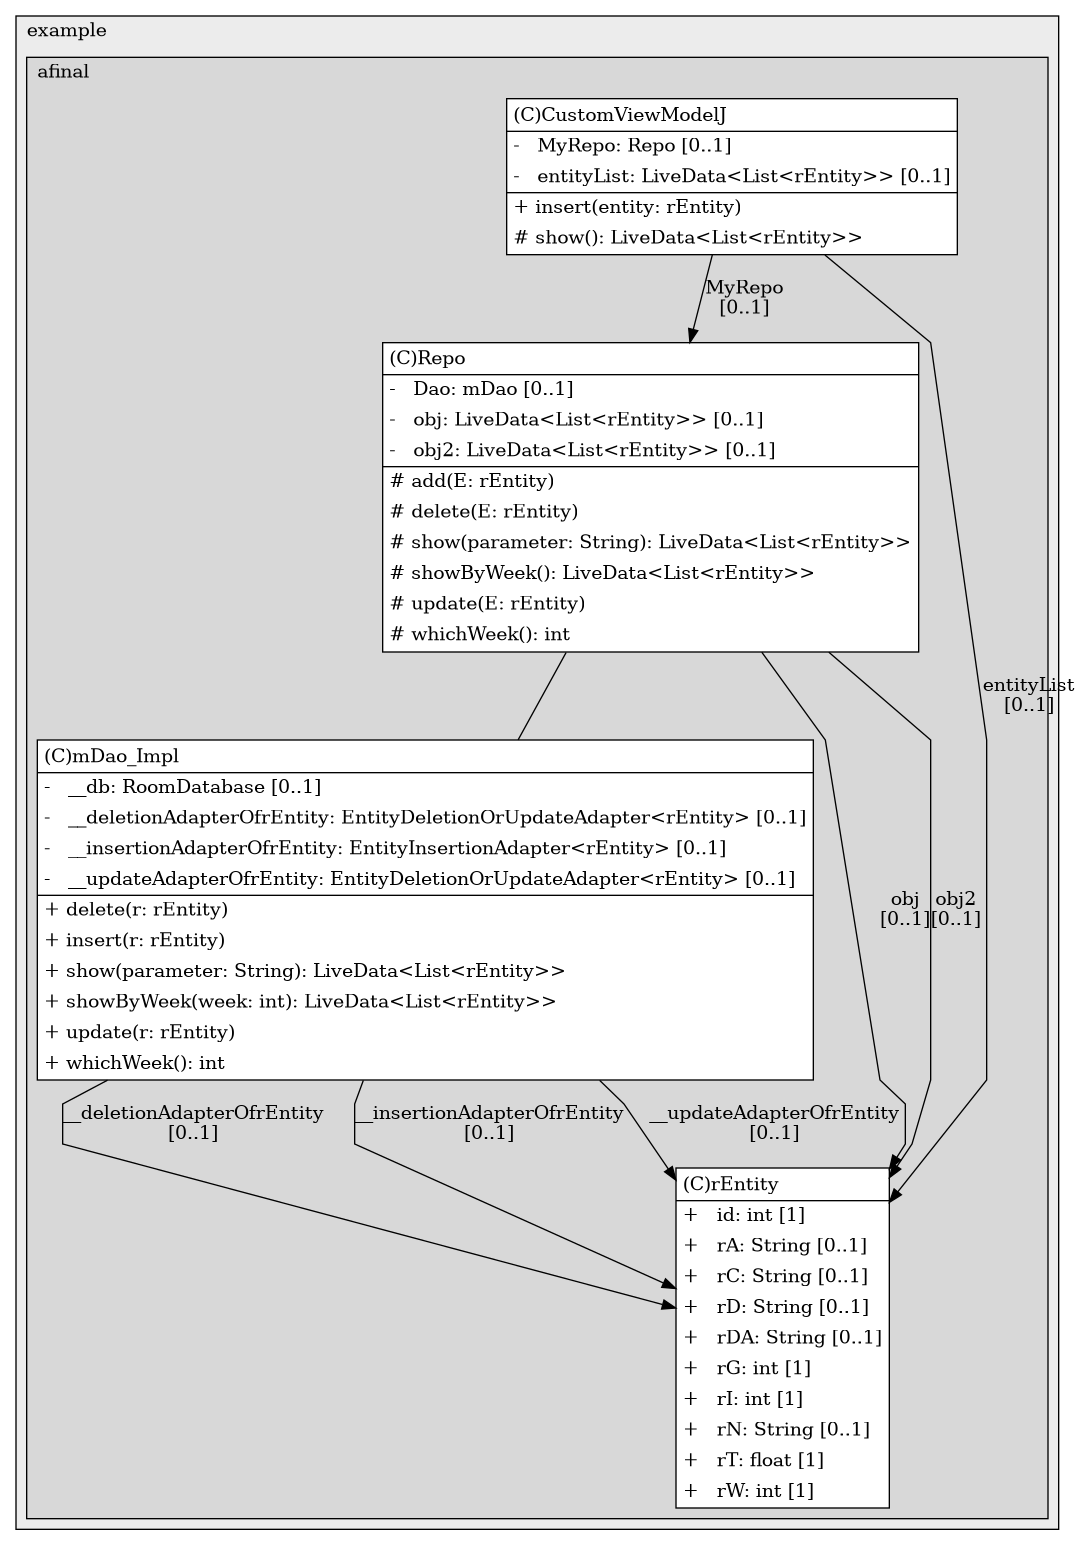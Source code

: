 @startuml

/' diagram meta data start
config=StructureConfiguration;
{
  "projectClassification": {
    "searchMode": "OpenProject", // OpenProject, AllProjects
    "includedProjects": "",
    "pathEndKeywords": "*.impl",
    "isClientPath": "",
    "isClientName": "",
    "isTestPath": "",
    "isTestName": "",
    "isMappingPath": "",
    "isMappingName": "",
    "isDataAccessPath": "",
    "isDataAccessName": "",
    "isDataStructurePath": "",
    "isDataStructureName": "",
    "isInterfaceStructuresPath": "",
    "isInterfaceStructuresName": "",
    "isEntryPointPath": "",
    "isEntryPointName": "",
    "treatFinalFieldsAsMandatory": false
  },
  "graphRestriction": {
    "classPackageExcludeFilter": "",
    "classPackageIncludeFilter": "",
    "classNameExcludeFilter": "",
    "classNameIncludeFilter": "",
    "methodNameExcludeFilter": "",
    "methodNameIncludeFilter": "",
    "removeByInheritance": "", // inheritance/annotation based filtering is done in a second step
    "removeByAnnotation": "",
    "removeByClassPackage": "", // cleanup the graph after inheritance/annotation based filtering is done
    "removeByClassName": "",
    "cutMappings": false,
    "cutEnum": true,
    "cutTests": true,
    "cutClient": true,
    "cutDataAccess": false,
    "cutInterfaceStructures": false,
    "cutDataStructures": false,
    "cutGetterAndSetter": true,
    "cutConstructors": true
  },
  "graphTraversal": {
    "forwardDepth": 6,
    "backwardDepth": 6,
    "classPackageExcludeFilter": "",
    "classPackageIncludeFilter": "",
    "classNameExcludeFilter": "",
    "classNameIncludeFilter": "",
    "methodNameExcludeFilter": "",
    "methodNameIncludeFilter": "",
    "hideMappings": false,
    "hideDataStructures": false,
    "hidePrivateMethods": true,
    "hideInterfaceCalls": true, // indirection: implementation -> interface (is hidden) -> implementation
    "onlyShowApplicationEntryPoints": false, // root node is included
    "useMethodCallsForStructureDiagram": "ForwardOnly" // ForwardOnly, BothDirections, No
  },
  "details": {
    "aggregation": "GroupByClass", // ByClass, GroupByClass, None
    "showClassGenericTypes": true,
    "showMethods": true,
    "showMethodParameterNames": true,
    "showMethodParameterTypes": true,
    "showMethodReturnType": true,
    "showPackageLevels": 2,
    "showDetailedClassStructure": true
  },
  "rootClass": "com.example.afinal.CustomViewModelJ",
  "extensionCallbackMethod": "" // qualified.class.name#methodName - signature: public static String method(String)
}
diagram meta data end '/



digraph g {
    rankdir="TB"
    splines=polyline
    

'nodes 
subgraph cluster_1322970774 { 
   	label=example
	labeljust=l
	fillcolor="#ececec"
	style=filled
   
   subgraph cluster_819601735 { 
   	label=afinal
	labeljust=l
	fillcolor="#d8d8d8"
	style=filled
   
   CustomViewModelJ37739834[
	label=<<TABLE BORDER="1" CELLBORDER="0" CELLPADDING="4" CELLSPACING="0">
<TR><TD ALIGN="LEFT" >(C)CustomViewModelJ</TD></TR>
<HR/>
<TR><TD ALIGN="LEFT" >-   MyRepo: Repo [0..1]</TD></TR>
<TR><TD ALIGN="LEFT" >-   entityList: LiveData&lt;List&lt;rEntity&gt;&gt; [0..1]</TD></TR>
<HR/>
<TR><TD ALIGN="LEFT" >+ insert(entity: rEntity)</TD></TR>
<TR><TD ALIGN="LEFT" ># show(): LiveData&lt;List&lt;rEntity&gt;&gt;</TD></TR>
</TABLE>>
	style=filled
	margin=0
	shape=plaintext
	fillcolor="#FFFFFF"
];

Repo37739834[
	label=<<TABLE BORDER="1" CELLBORDER="0" CELLPADDING="4" CELLSPACING="0">
<TR><TD ALIGN="LEFT" >(C)Repo</TD></TR>
<HR/>
<TR><TD ALIGN="LEFT" >-   Dao: mDao [0..1]</TD></TR>
<TR><TD ALIGN="LEFT" >-   obj: LiveData&lt;List&lt;rEntity&gt;&gt; [0..1]</TD></TR>
<TR><TD ALIGN="LEFT" >-   obj2: LiveData&lt;List&lt;rEntity&gt;&gt; [0..1]</TD></TR>
<HR/>
<TR><TD ALIGN="LEFT" ># add(E: rEntity)</TD></TR>
<TR><TD ALIGN="LEFT" ># delete(E: rEntity)</TD></TR>
<TR><TD ALIGN="LEFT" ># show(parameter: String): LiveData&lt;List&lt;rEntity&gt;&gt;</TD></TR>
<TR><TD ALIGN="LEFT" ># showByWeek(): LiveData&lt;List&lt;rEntity&gt;&gt;</TD></TR>
<TR><TD ALIGN="LEFT" ># update(E: rEntity)</TD></TR>
<TR><TD ALIGN="LEFT" ># whichWeek(): int</TD></TR>
</TABLE>>
	style=filled
	margin=0
	shape=plaintext
	fillcolor="#FFFFFF"
];

mDao_Impl37739834[
	label=<<TABLE BORDER="1" CELLBORDER="0" CELLPADDING="4" CELLSPACING="0">
<TR><TD ALIGN="LEFT" >(C)mDao_Impl</TD></TR>
<HR/>
<TR><TD ALIGN="LEFT" >-   __db: RoomDatabase [0..1]</TD></TR>
<TR><TD ALIGN="LEFT" >-   __deletionAdapterOfrEntity: EntityDeletionOrUpdateAdapter&lt;rEntity&gt; [0..1]</TD></TR>
<TR><TD ALIGN="LEFT" >-   __insertionAdapterOfrEntity: EntityInsertionAdapter&lt;rEntity&gt; [0..1]</TD></TR>
<TR><TD ALIGN="LEFT" >-   __updateAdapterOfrEntity: EntityDeletionOrUpdateAdapter&lt;rEntity&gt; [0..1]</TD></TR>
<HR/>
<TR><TD ALIGN="LEFT" >+ delete(r: rEntity)</TD></TR>
<TR><TD ALIGN="LEFT" >+ insert(r: rEntity)</TD></TR>
<TR><TD ALIGN="LEFT" >+ show(parameter: String): LiveData&lt;List&lt;rEntity&gt;&gt;</TD></TR>
<TR><TD ALIGN="LEFT" >+ showByWeek(week: int): LiveData&lt;List&lt;rEntity&gt;&gt;</TD></TR>
<TR><TD ALIGN="LEFT" >+ update(r: rEntity)</TD></TR>
<TR><TD ALIGN="LEFT" >+ whichWeek(): int</TD></TR>
</TABLE>>
	style=filled
	margin=0
	shape=plaintext
	fillcolor="#FFFFFF"
];

rEntity37739834[
	label=<<TABLE BORDER="1" CELLBORDER="0" CELLPADDING="4" CELLSPACING="0">
<TR><TD ALIGN="LEFT" >(C)rEntity</TD></TR>
<HR/>
<TR><TD ALIGN="LEFT" >+   id: int [1]</TD></TR>
<TR><TD ALIGN="LEFT" >+   rA: String [0..1]</TD></TR>
<TR><TD ALIGN="LEFT" >+   rC: String [0..1]</TD></TR>
<TR><TD ALIGN="LEFT" >+   rD: String [0..1]</TD></TR>
<TR><TD ALIGN="LEFT" >+   rDA: String [0..1]</TD></TR>
<TR><TD ALIGN="LEFT" >+   rG: int [1]</TD></TR>
<TR><TD ALIGN="LEFT" >+   rI: int [1]</TD></TR>
<TR><TD ALIGN="LEFT" >+   rN: String [0..1]</TD></TR>
<TR><TD ALIGN="LEFT" >+   rT: float [1]</TD></TR>
<TR><TD ALIGN="LEFT" >+   rW: int [1]</TD></TR>
</TABLE>>
	style=filled
	margin=0
	shape=plaintext
	fillcolor="#FFFFFF"
];
} 
} 

'edges    
CustomViewModelJ37739834 -> Repo37739834[label="MyRepo
[0..1]"];
CustomViewModelJ37739834 -> rEntity37739834[label="entityList
[0..1]"];
Repo37739834 -> mDao_Impl37739834[arrowhead=none];
Repo37739834 -> rEntity37739834[label="obj
[0..1]"];
Repo37739834 -> rEntity37739834[label="obj2
[0..1]"];
mDao_Impl37739834 -> rEntity37739834[label="__deletionAdapterOfrEntity
[0..1]"];
mDao_Impl37739834 -> rEntity37739834[label="__insertionAdapterOfrEntity
[0..1]"];
mDao_Impl37739834 -> rEntity37739834[label="__updateAdapterOfrEntity
[0..1]"];
    
}
@enduml